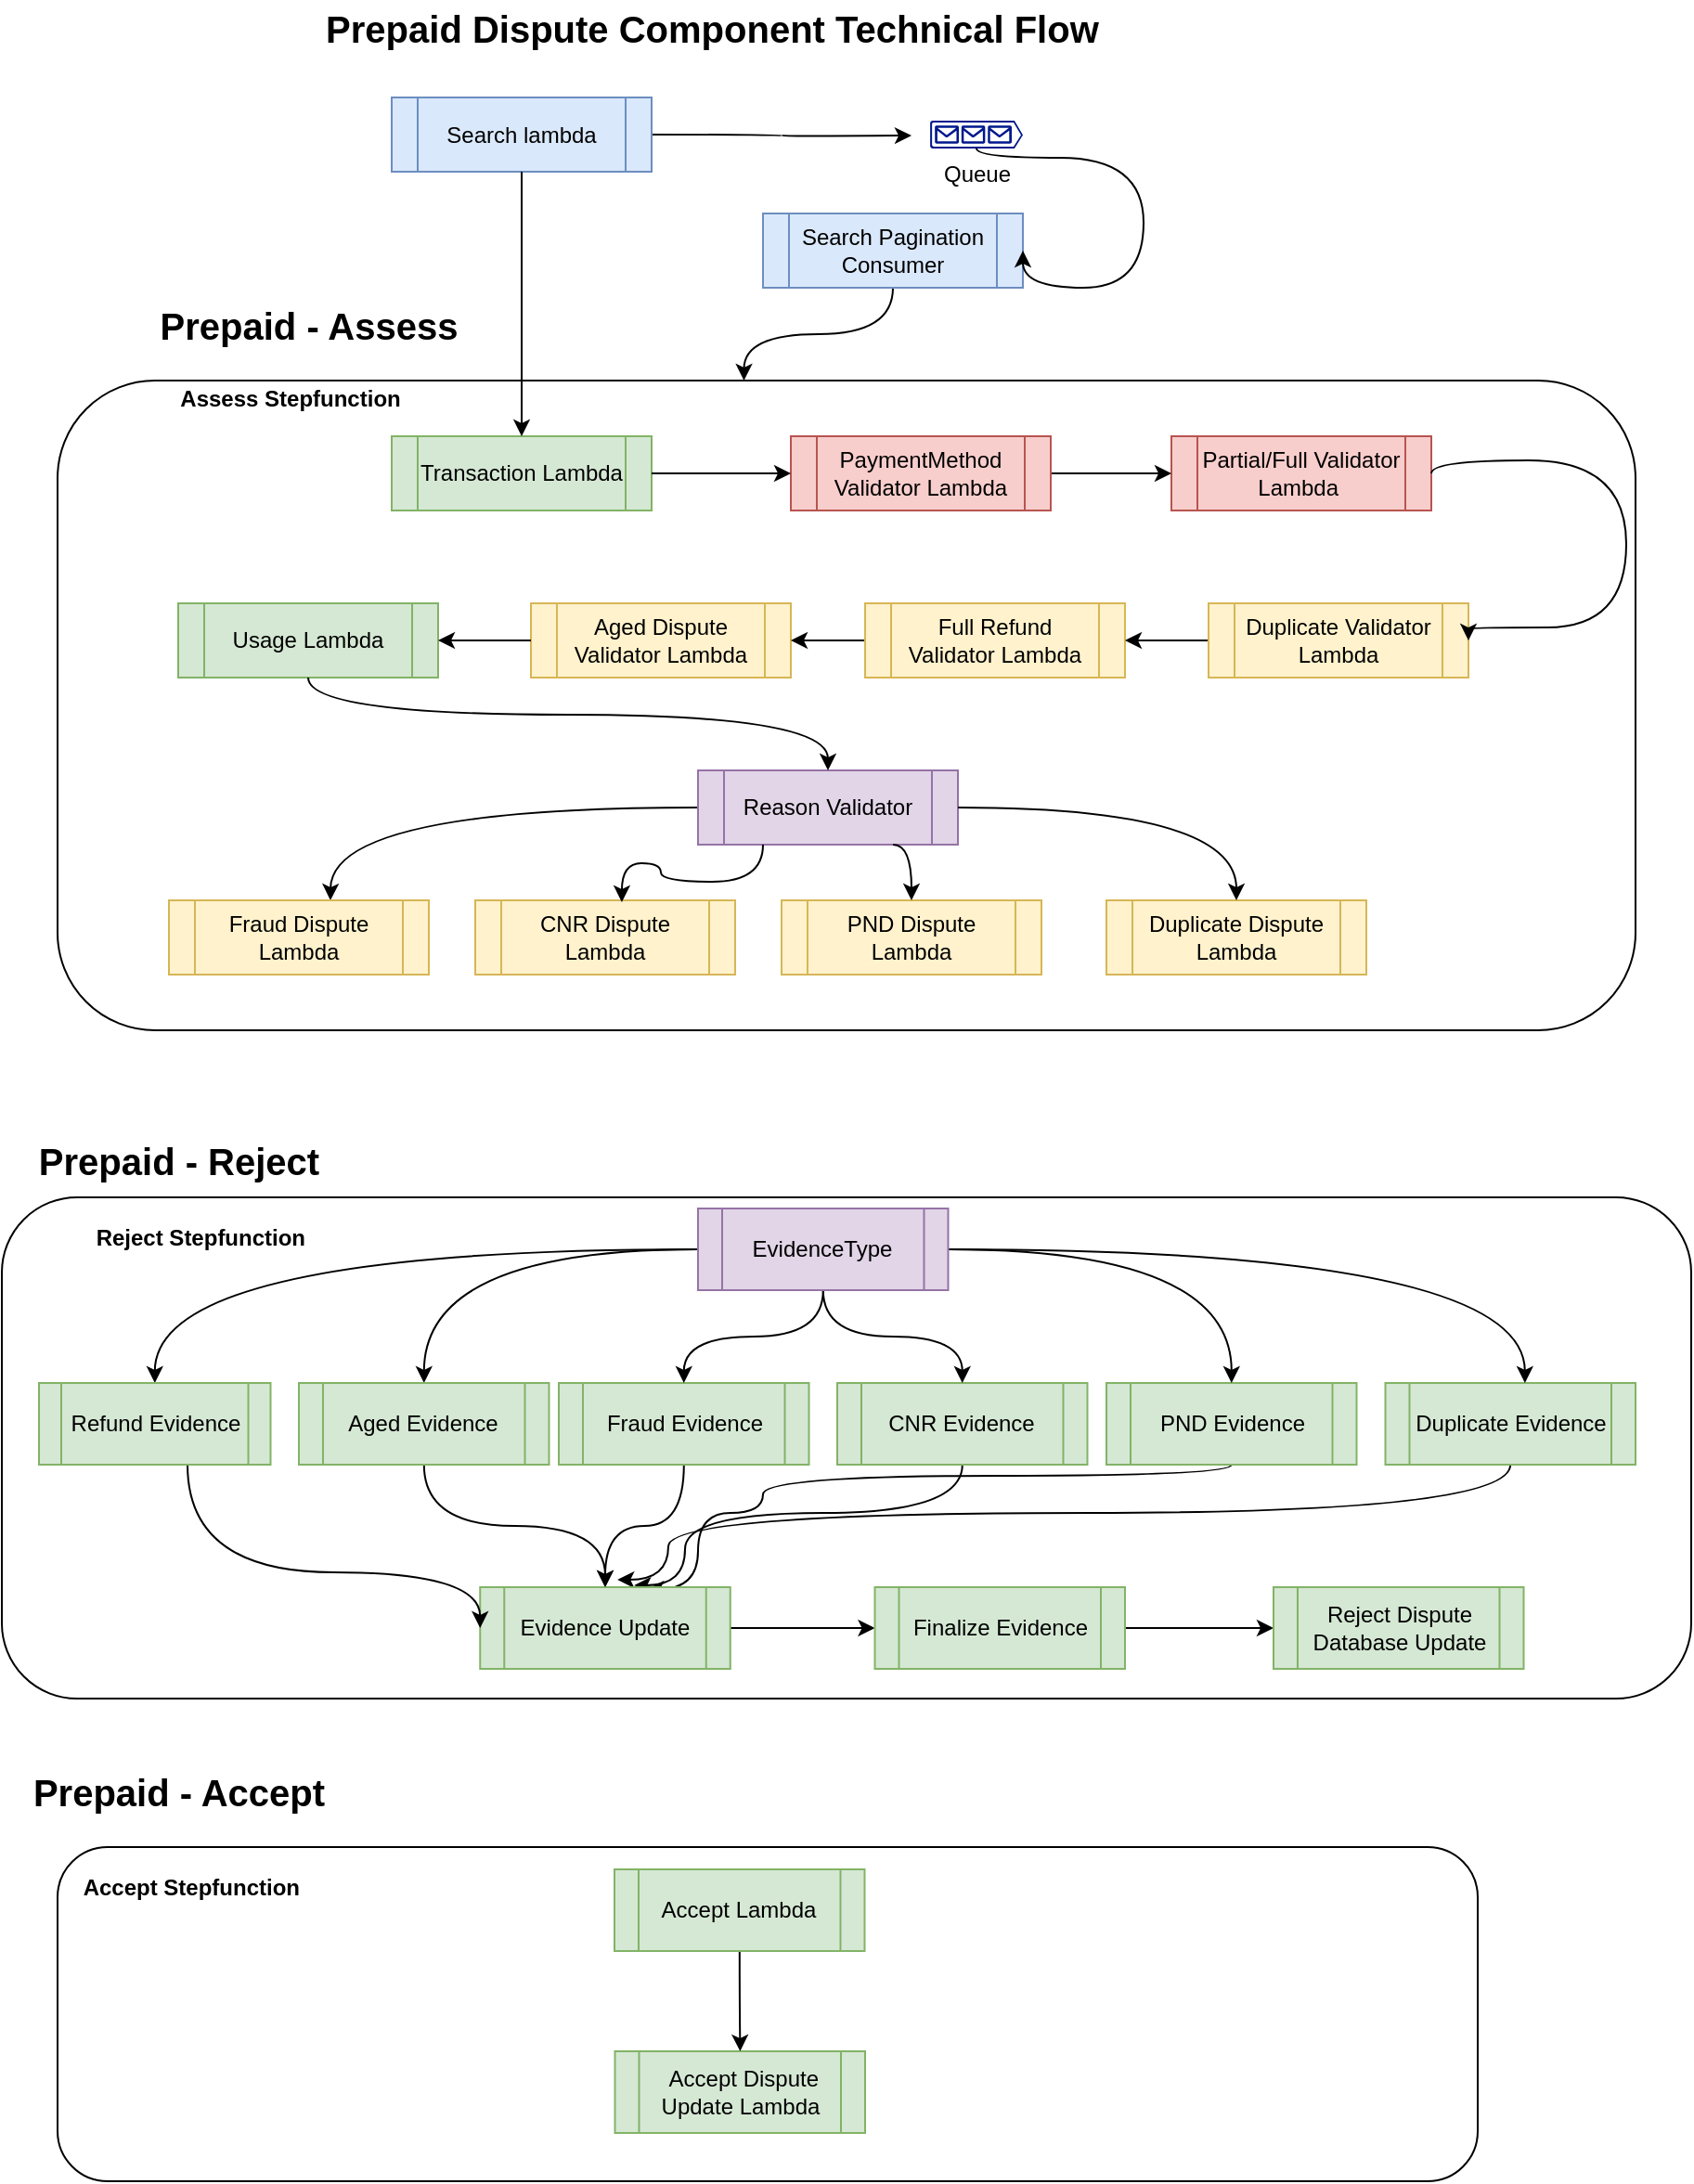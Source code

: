 <mxfile version="13.3.5" type="github">
  <diagram id="5Ps8DPQP4dzoudTF8kvC" name="Page-1">
    <mxGraphModel dx="1876" dy="386" grid="1" gridSize="10" guides="1" tooltips="1" connect="1" arrows="1" fold="1" page="1" pageScale="1" pageWidth="850" pageHeight="1100" math="0" shadow="0">
      <root>
        <mxCell id="0" />
        <mxCell id="1" parent="0" />
        <mxCell id="fOBcQis6dA02SgnJ4kPp-112" value="" style="rounded=1;whiteSpace=wrap;html=1;" parent="1" vertex="1">
          <mxGeometry x="-10" y="210" width="850" height="350" as="geometry" />
        </mxCell>
        <mxCell id="fOBcQis6dA02SgnJ4kPp-39" value="&lt;b&gt;&lt;font style=&quot;font-size: 20px&quot;&gt;Prepaid - Assess&lt;/font&gt;&lt;/b&gt;" style="text;html=1;align=center;verticalAlign=middle;resizable=0;points=[];autosize=1;" parent="1" vertex="1">
          <mxGeometry x="35" y="170" width="180" height="20" as="geometry" />
        </mxCell>
        <mxCell id="fOBcQis6dA02SgnJ4kPp-42" value="&lt;b&gt;&lt;font style=&quot;font-size: 20px&quot;&gt;Prepaid - Accept&lt;/font&gt;&lt;/b&gt;" style="text;html=1;align=center;verticalAlign=middle;resizable=0;points=[];autosize=1;" parent="1" vertex="1">
          <mxGeometry x="-30" y="960" width="170" height="20" as="geometry" />
        </mxCell>
        <mxCell id="DvML0EZWMKIMX1QM7t6k-17" style="edgeStyle=orthogonalEdgeStyle;curved=1;rounded=0;orthogonalLoop=1;jettySize=auto;html=1;" edge="1" parent="1" source="fOBcQis6dA02SgnJ4kPp-1">
          <mxGeometry relative="1" as="geometry">
            <mxPoint x="450" y="78" as="targetPoint" />
          </mxGeometry>
        </mxCell>
        <mxCell id="fOBcQis6dA02SgnJ4kPp-1" value="Search lambda" style="shape=process;whiteSpace=wrap;html=1;backgroundOutline=1;fillColor=#dae8fc;strokeColor=#6c8ebf;" parent="1" vertex="1">
          <mxGeometry x="170" y="57.5" width="140" height="40" as="geometry" />
        </mxCell>
        <mxCell id="DvML0EZWMKIMX1QM7t6k-20" style="edgeStyle=orthogonalEdgeStyle;curved=1;rounded=0;orthogonalLoop=1;jettySize=auto;html=1;entryX=0.435;entryY=0;entryDx=0;entryDy=0;entryPerimeter=0;" edge="1" parent="1" source="DvML0EZWMKIMX1QM7t6k-11" target="fOBcQis6dA02SgnJ4kPp-112">
          <mxGeometry relative="1" as="geometry" />
        </mxCell>
        <mxCell id="DvML0EZWMKIMX1QM7t6k-11" value="Search Pagination Consumer" style="shape=process;whiteSpace=wrap;html=1;backgroundOutline=1;fillColor=#dae8fc;strokeColor=#6c8ebf;" vertex="1" parent="1">
          <mxGeometry x="370" y="120" width="140" height="40" as="geometry" />
        </mxCell>
        <mxCell id="fOBcQis6dA02SgnJ4kPp-2" value="Aged Dispute Validator Lambda" style="shape=process;whiteSpace=wrap;html=1;backgroundOutline=1;fillColor=#fff2cc;strokeColor=#d6b656;" parent="1" vertex="1">
          <mxGeometry x="245" y="330" width="140" height="40" as="geometry" />
        </mxCell>
        <mxCell id="fOBcQis6dA02SgnJ4kPp-4" value="Partial/Full Validator Lambda&amp;nbsp;" style="shape=process;whiteSpace=wrap;html=1;backgroundOutline=1;fillColor=#f8cecc;strokeColor=#b85450;" parent="1" vertex="1">
          <mxGeometry x="590" y="240" width="140" height="40" as="geometry" />
        </mxCell>
        <mxCell id="fOBcQis6dA02SgnJ4kPp-8" value="Transaction Lambda" style="shape=process;whiteSpace=wrap;html=1;backgroundOutline=1;fillColor=#d5e8d4;strokeColor=#82b366;" parent="1" vertex="1">
          <mxGeometry x="170" y="240" width="140" height="40" as="geometry" />
        </mxCell>
        <mxCell id="fOBcQis6dA02SgnJ4kPp-9" value="" style="edgeStyle=orthogonalEdgeStyle;rounded=0;orthogonalLoop=1;jettySize=auto;html=1;" parent="1" source="fOBcQis6dA02SgnJ4kPp-1" target="fOBcQis6dA02SgnJ4kPp-8" edge="1">
          <mxGeometry relative="1" as="geometry" />
        </mxCell>
        <mxCell id="fOBcQis6dA02SgnJ4kPp-23" value="" style="edgeStyle=entityRelationEdgeStyle;rounded=0;orthogonalLoop=1;jettySize=auto;html=1;" parent="1" source="fOBcQis6dA02SgnJ4kPp-12" target="fOBcQis6dA02SgnJ4kPp-2" edge="1">
          <mxGeometry relative="1" as="geometry" />
        </mxCell>
        <mxCell id="fOBcQis6dA02SgnJ4kPp-12" value="Full Refund Validator Lambda" style="shape=process;whiteSpace=wrap;html=1;backgroundOutline=1;fillColor=#fff2cc;strokeColor=#d6b656;" parent="1" vertex="1">
          <mxGeometry x="425" y="330" width="140" height="40" as="geometry" />
        </mxCell>
        <mxCell id="fOBcQis6dA02SgnJ4kPp-18" value="" style="edgeStyle=orthogonalEdgeStyle;rounded=0;orthogonalLoop=1;jettySize=auto;html=1;" parent="1" source="fOBcQis6dA02SgnJ4kPp-13" target="fOBcQis6dA02SgnJ4kPp-4" edge="1">
          <mxGeometry relative="1" as="geometry" />
        </mxCell>
        <mxCell id="fOBcQis6dA02SgnJ4kPp-13" value="PaymentMethod Validator Lambda" style="shape=process;whiteSpace=wrap;html=1;backgroundOutline=1;fillColor=#f8cecc;strokeColor=#b85450;" parent="1" vertex="1">
          <mxGeometry x="385" y="240" width="140" height="40" as="geometry" />
        </mxCell>
        <mxCell id="fOBcQis6dA02SgnJ4kPp-17" value="" style="edgeStyle=orthogonalEdgeStyle;rounded=0;orthogonalLoop=1;jettySize=auto;html=1;" parent="1" source="fOBcQis6dA02SgnJ4kPp-8" target="fOBcQis6dA02SgnJ4kPp-13" edge="1">
          <mxGeometry relative="1" as="geometry" />
        </mxCell>
        <mxCell id="fOBcQis6dA02SgnJ4kPp-22" value="" style="edgeStyle=entityRelationEdgeStyle;rounded=0;orthogonalLoop=1;jettySize=auto;html=1;" parent="1" source="fOBcQis6dA02SgnJ4kPp-14" target="fOBcQis6dA02SgnJ4kPp-12" edge="1">
          <mxGeometry relative="1" as="geometry" />
        </mxCell>
        <mxCell id="fOBcQis6dA02SgnJ4kPp-14" value="Duplicate Validator Lambda" style="shape=process;whiteSpace=wrap;html=1;backgroundOutline=1;fillColor=#fff2cc;strokeColor=#d6b656;" parent="1" vertex="1">
          <mxGeometry x="610" y="330" width="140" height="40" as="geometry" />
        </mxCell>
        <mxCell id="fOBcQis6dA02SgnJ4kPp-21" style="edgeStyle=orthogonalEdgeStyle;rounded=0;orthogonalLoop=1;jettySize=auto;html=1;entryX=1;entryY=0.5;entryDx=0;entryDy=0;curved=1;exitX=1;exitY=0.5;exitDx=0;exitDy=0;" parent="1" source="fOBcQis6dA02SgnJ4kPp-4" target="fOBcQis6dA02SgnJ4kPp-14" edge="1">
          <mxGeometry relative="1" as="geometry">
            <Array as="points">
              <mxPoint x="835" y="253" />
              <mxPoint x="835" y="343" />
            </Array>
          </mxGeometry>
        </mxCell>
        <mxCell id="fOBcQis6dA02SgnJ4kPp-15" value="Usage Lambda" style="shape=process;whiteSpace=wrap;html=1;backgroundOutline=1;fillColor=#d5e8d4;strokeColor=#82b366;" parent="1" vertex="1">
          <mxGeometry x="55" y="330" width="140" height="40" as="geometry" />
        </mxCell>
        <mxCell id="fOBcQis6dA02SgnJ4kPp-24" value="" style="edgeStyle=entityRelationEdgeStyle;rounded=0;orthogonalLoop=1;jettySize=auto;html=1;" parent="1" source="fOBcQis6dA02SgnJ4kPp-2" target="fOBcQis6dA02SgnJ4kPp-15" edge="1">
          <mxGeometry relative="1" as="geometry" />
        </mxCell>
        <mxCell id="fOBcQis6dA02SgnJ4kPp-31" style="edgeStyle=orthogonalEdgeStyle;curved=1;rounded=0;orthogonalLoop=1;jettySize=auto;html=1;entryX=0.657;entryY=0;entryDx=0;entryDy=0;entryPerimeter=0;" parent="1" source="fOBcQis6dA02SgnJ4kPp-16" edge="1">
          <mxGeometry relative="1" as="geometry">
            <mxPoint x="136.98" y="490" as="targetPoint" />
          </mxGeometry>
        </mxCell>
        <mxCell id="fOBcQis6dA02SgnJ4kPp-16" value="Reason Validator" style="shape=process;whiteSpace=wrap;html=1;backgroundOutline=1;fillColor=#e1d5e7;strokeColor=#9673a6;" parent="1" vertex="1">
          <mxGeometry x="335" y="420" width="140" height="40" as="geometry" />
        </mxCell>
        <mxCell id="fOBcQis6dA02SgnJ4kPp-30" style="edgeStyle=orthogonalEdgeStyle;rounded=0;orthogonalLoop=1;jettySize=auto;html=1;entryX=0.5;entryY=0;entryDx=0;entryDy=0;curved=1;" parent="1" source="fOBcQis6dA02SgnJ4kPp-15" target="fOBcQis6dA02SgnJ4kPp-16" edge="1">
          <mxGeometry relative="1" as="geometry">
            <Array as="points">
              <mxPoint x="125" y="390" />
              <mxPoint x="405" y="390" />
            </Array>
          </mxGeometry>
        </mxCell>
        <mxCell id="fOBcQis6dA02SgnJ4kPp-26" value="CNR Dispute Lambda" style="shape=process;whiteSpace=wrap;html=1;backgroundOutline=1;fillColor=#fff2cc;strokeColor=#d6b656;" parent="1" vertex="1">
          <mxGeometry x="215" y="490" width="140" height="40" as="geometry" />
        </mxCell>
        <mxCell id="fOBcQis6dA02SgnJ4kPp-32" style="edgeStyle=orthogonalEdgeStyle;curved=1;rounded=0;orthogonalLoop=1;jettySize=auto;html=1;exitX=0.25;exitY=1;exitDx=0;exitDy=0;entryX=0.564;entryY=0.025;entryDx=0;entryDy=0;entryPerimeter=0;" parent="1" source="fOBcQis6dA02SgnJ4kPp-16" target="fOBcQis6dA02SgnJ4kPp-26" edge="1">
          <mxGeometry relative="1" as="geometry" />
        </mxCell>
        <mxCell id="fOBcQis6dA02SgnJ4kPp-27" value="PND Dispute Lambda" style="shape=process;whiteSpace=wrap;html=1;backgroundOutline=1;fillColor=#fff2cc;strokeColor=#d6b656;" parent="1" vertex="1">
          <mxGeometry x="380" y="490" width="140" height="40" as="geometry" />
        </mxCell>
        <mxCell id="fOBcQis6dA02SgnJ4kPp-33" style="edgeStyle=orthogonalEdgeStyle;curved=1;rounded=0;orthogonalLoop=1;jettySize=auto;html=1;exitX=0.75;exitY=1;exitDx=0;exitDy=0;entryX=0.5;entryY=0;entryDx=0;entryDy=0;" parent="1" source="fOBcQis6dA02SgnJ4kPp-16" target="fOBcQis6dA02SgnJ4kPp-27" edge="1">
          <mxGeometry relative="1" as="geometry" />
        </mxCell>
        <mxCell id="fOBcQis6dA02SgnJ4kPp-28" value="Duplicate Dispute Lambda" style="shape=process;whiteSpace=wrap;html=1;backgroundOutline=1;fillColor=#fff2cc;strokeColor=#d6b656;" parent="1" vertex="1">
          <mxGeometry x="555" y="490" width="140" height="40" as="geometry" />
        </mxCell>
        <mxCell id="fOBcQis6dA02SgnJ4kPp-34" style="edgeStyle=orthogonalEdgeStyle;curved=1;rounded=0;orthogonalLoop=1;jettySize=auto;html=1;entryX=0.5;entryY=0;entryDx=0;entryDy=0;" parent="1" source="fOBcQis6dA02SgnJ4kPp-16" target="fOBcQis6dA02SgnJ4kPp-28" edge="1">
          <mxGeometry relative="1" as="geometry" />
        </mxCell>
        <mxCell id="fOBcQis6dA02SgnJ4kPp-25" value="Fraud Dispute Lambda" style="shape=process;whiteSpace=wrap;html=1;backgroundOutline=1;fillColor=#fff2cc;strokeColor=#d6b656;" parent="1" vertex="1">
          <mxGeometry x="50" y="490" width="140" height="40" as="geometry" />
        </mxCell>
        <mxCell id="fOBcQis6dA02SgnJ4kPp-113" value="&lt;b&gt;Assess Stepfunction&lt;/b&gt;" style="text;html=1;align=center;verticalAlign=middle;resizable=0;points=[];autosize=1;" parent="1" vertex="1">
          <mxGeometry x="50" y="210" width="130" height="20" as="geometry" />
        </mxCell>
        <mxCell id="fOBcQis6dA02SgnJ4kPp-41" value="&lt;b&gt;&lt;font style=&quot;font-size: 20px&quot;&gt;Prepaid - Reject&lt;/font&gt;&lt;/b&gt;" style="text;html=1;align=center;verticalAlign=middle;resizable=0;points=[];autosize=1;" parent="1" vertex="1">
          <mxGeometry x="-30" y="620" width="170" height="20" as="geometry" />
        </mxCell>
        <mxCell id="fOBcQis6dA02SgnJ4kPp-115" value="" style="rounded=1;whiteSpace=wrap;html=1;" parent="1" vertex="1">
          <mxGeometry x="-40" y="650" width="910" height="270" as="geometry" />
        </mxCell>
        <mxCell id="DvML0EZWMKIMX1QM7t6k-4" style="edgeStyle=orthogonalEdgeStyle;curved=1;rounded=0;orthogonalLoop=1;jettySize=auto;html=1;" edge="1" parent="1" source="fOBcQis6dA02SgnJ4kPp-96" target="fOBcQis6dA02SgnJ4kPp-100">
          <mxGeometry relative="1" as="geometry" />
        </mxCell>
        <mxCell id="fOBcQis6dA02SgnJ4kPp-96" value="Fraud Evidence" style="shape=process;whiteSpace=wrap;html=1;backgroundOutline=1;fillColor=#d5e8d4;strokeColor=#82b366;" parent="1" vertex="1">
          <mxGeometry x="260.005" y="750" width="134.75" height="44" as="geometry" />
        </mxCell>
        <mxCell id="DvML0EZWMKIMX1QM7t6k-5" style="edgeStyle=orthogonalEdgeStyle;curved=1;rounded=0;orthogonalLoop=1;jettySize=auto;html=1;entryX=0.616;entryY=-0.023;entryDx=0;entryDy=0;entryPerimeter=0;" edge="1" parent="1" source="fOBcQis6dA02SgnJ4kPp-97" target="fOBcQis6dA02SgnJ4kPp-100">
          <mxGeometry relative="1" as="geometry">
            <mxPoint x="320" y="820" as="targetPoint" />
            <Array as="points">
              <mxPoint x="477" y="820" />
              <mxPoint x="328" y="820" />
            </Array>
          </mxGeometry>
        </mxCell>
        <mxCell id="fOBcQis6dA02SgnJ4kPp-97" value="CNR Evidence" style="shape=process;whiteSpace=wrap;html=1;backgroundOutline=1;fillColor=#d5e8d4;strokeColor=#82b366;" parent="1" vertex="1">
          <mxGeometry x="409.995" y="750" width="134.75" height="44" as="geometry" />
        </mxCell>
        <mxCell id="DvML0EZWMKIMX1QM7t6k-6" style="edgeStyle=orthogonalEdgeStyle;curved=1;rounded=0;orthogonalLoop=1;jettySize=auto;html=1;entryX=0.668;entryY=0.023;entryDx=0;entryDy=0;entryPerimeter=0;" edge="1" parent="1" source="fOBcQis6dA02SgnJ4kPp-98" target="fOBcQis6dA02SgnJ4kPp-100">
          <mxGeometry relative="1" as="geometry">
            <mxPoint x="370" y="820" as="targetPoint" />
            <Array as="points">
              <mxPoint x="622" y="800" />
              <mxPoint x="370" y="800" />
              <mxPoint x="370" y="820" />
              <mxPoint x="335" y="820" />
            </Array>
          </mxGeometry>
        </mxCell>
        <mxCell id="fOBcQis6dA02SgnJ4kPp-98" value="PND Evidence" style="shape=process;whiteSpace=wrap;html=1;backgroundOutline=1;fillColor=#d5e8d4;strokeColor=#82b366;" parent="1" vertex="1">
          <mxGeometry x="555.003" y="750" width="134.75" height="44" as="geometry" />
        </mxCell>
        <mxCell id="DvML0EZWMKIMX1QM7t6k-7" style="edgeStyle=orthogonalEdgeStyle;curved=1;rounded=0;orthogonalLoop=1;jettySize=auto;html=1;entryX=0.549;entryY=-0.091;entryDx=0;entryDy=0;entryPerimeter=0;" edge="1" parent="1" source="fOBcQis6dA02SgnJ4kPp-99" target="fOBcQis6dA02SgnJ4kPp-100">
          <mxGeometry relative="1" as="geometry">
            <Array as="points">
              <mxPoint x="773" y="820" />
              <mxPoint x="319" y="820" />
            </Array>
          </mxGeometry>
        </mxCell>
        <mxCell id="fOBcQis6dA02SgnJ4kPp-99" value="Duplicate Evidence" style="shape=process;whiteSpace=wrap;html=1;backgroundOutline=1;fillColor=#d5e8d4;strokeColor=#82b366;" parent="1" vertex="1">
          <mxGeometry x="705.245" y="750" width="134.75" height="44" as="geometry" />
        </mxCell>
        <mxCell id="DvML0EZWMKIMX1QM7t6k-8" style="edgeStyle=orthogonalEdgeStyle;curved=1;rounded=0;orthogonalLoop=1;jettySize=auto;html=1;" edge="1" parent="1" source="fOBcQis6dA02SgnJ4kPp-100" target="DvML0EZWMKIMX1QM7t6k-1">
          <mxGeometry relative="1" as="geometry" />
        </mxCell>
        <mxCell id="fOBcQis6dA02SgnJ4kPp-100" value="Evidence Update" style="shape=process;whiteSpace=wrap;html=1;backgroundOutline=1;fillColor=#d5e8d4;strokeColor=#82b366;" parent="1" vertex="1">
          <mxGeometry x="217.625" y="860" width="134.75" height="44" as="geometry" />
        </mxCell>
        <mxCell id="fOBcQis6dA02SgnJ4kPp-116" value="&lt;b&gt;&amp;nbsp;Reject Stepfunction&lt;/b&gt;" style="text;html=1;align=center;verticalAlign=middle;resizable=0;points=[];autosize=1;" parent="1" vertex="1">
          <mxGeometry x="-0.375" y="662" width="130" height="20" as="geometry" />
        </mxCell>
        <mxCell id="fOBcQis6dA02SgnJ4kPp-120" style="edgeStyle=orthogonalEdgeStyle;curved=1;rounded=0;orthogonalLoop=1;jettySize=auto;html=1;entryX=0.5;entryY=0;entryDx=0;entryDy=0;" parent="1" source="fOBcQis6dA02SgnJ4kPp-119" target="fOBcQis6dA02SgnJ4kPp-96" edge="1">
          <mxGeometry relative="1" as="geometry" />
        </mxCell>
        <mxCell id="fOBcQis6dA02SgnJ4kPp-121" style="edgeStyle=orthogonalEdgeStyle;curved=1;rounded=0;orthogonalLoop=1;jettySize=auto;html=1;entryX=0.5;entryY=0;entryDx=0;entryDy=0;" parent="1" source="fOBcQis6dA02SgnJ4kPp-119" target="fOBcQis6dA02SgnJ4kPp-97" edge="1">
          <mxGeometry relative="1" as="geometry" />
        </mxCell>
        <mxCell id="fOBcQis6dA02SgnJ4kPp-122" style="edgeStyle=orthogonalEdgeStyle;curved=1;rounded=0;orthogonalLoop=1;jettySize=auto;html=1;" parent="1" source="fOBcQis6dA02SgnJ4kPp-119" target="fOBcQis6dA02SgnJ4kPp-98" edge="1">
          <mxGeometry relative="1" as="geometry" />
        </mxCell>
        <mxCell id="fOBcQis6dA02SgnJ4kPp-123" style="edgeStyle=orthogonalEdgeStyle;curved=1;rounded=0;orthogonalLoop=1;jettySize=auto;html=1;entryX=0.558;entryY=0;entryDx=0;entryDy=0;entryPerimeter=0;" parent="1" source="fOBcQis6dA02SgnJ4kPp-119" target="fOBcQis6dA02SgnJ4kPp-99" edge="1">
          <mxGeometry relative="1" as="geometry" />
        </mxCell>
        <mxCell id="fOBcQis6dA02SgnJ4kPp-144" style="edgeStyle=orthogonalEdgeStyle;curved=1;rounded=0;orthogonalLoop=1;jettySize=auto;html=1;" parent="1" source="fOBcQis6dA02SgnJ4kPp-119" target="fOBcQis6dA02SgnJ4kPp-142" edge="1">
          <mxGeometry relative="1" as="geometry" />
        </mxCell>
        <mxCell id="fOBcQis6dA02SgnJ4kPp-145" style="edgeStyle=orthogonalEdgeStyle;curved=1;rounded=0;orthogonalLoop=1;jettySize=auto;html=1;" parent="1" source="fOBcQis6dA02SgnJ4kPp-119" target="fOBcQis6dA02SgnJ4kPp-141" edge="1">
          <mxGeometry relative="1" as="geometry" />
        </mxCell>
        <mxCell id="fOBcQis6dA02SgnJ4kPp-119" value="EvidenceType" style="shape=process;whiteSpace=wrap;html=1;backgroundOutline=1;fillColor=#e1d5e7;strokeColor=#9673a6;" parent="1" vertex="1">
          <mxGeometry x="334.995" y="656" width="134.75" height="44" as="geometry" />
        </mxCell>
        <mxCell id="fOBcQis6dA02SgnJ4kPp-124" value="" style="rounded=1;whiteSpace=wrap;html=1;" parent="1" vertex="1">
          <mxGeometry x="-10" y="1000" width="765" height="180" as="geometry" />
        </mxCell>
        <mxCell id="fOBcQis6dA02SgnJ4kPp-129" value="&amp;nbsp;Accept Dispute Update Lambda" style="shape=process;whiteSpace=wrap;html=1;backgroundOutline=1;fillColor=#d5e8d4;strokeColor=#82b366;" parent="1" vertex="1">
          <mxGeometry x="290.255" y="1110" width="134.75" height="44" as="geometry" />
        </mxCell>
        <mxCell id="fOBcQis6dA02SgnJ4kPp-134" value="&lt;b&gt;&amp;nbsp;Accept Stepfunction&lt;/b&gt;" style="text;html=1;align=center;verticalAlign=middle;resizable=0;points=[];autosize=1;" parent="1" vertex="1">
          <mxGeometry x="-10.375" y="1012" width="140" height="20" as="geometry" />
        </mxCell>
        <mxCell id="fOBcQis6dA02SgnJ4kPp-140" style="edgeStyle=orthogonalEdgeStyle;curved=1;rounded=0;orthogonalLoop=1;jettySize=auto;html=1;" parent="1" source="fOBcQis6dA02SgnJ4kPp-139" target="fOBcQis6dA02SgnJ4kPp-129" edge="1">
          <mxGeometry relative="1" as="geometry" />
        </mxCell>
        <mxCell id="fOBcQis6dA02SgnJ4kPp-139" value="Accept Lambda" style="shape=process;whiteSpace=wrap;html=1;backgroundOutline=1;fillColor=#d5e8d4;strokeColor=#82b366;" parent="1" vertex="1">
          <mxGeometry x="289.995" y="1012" width="134.75" height="44" as="geometry" />
        </mxCell>
        <mxCell id="DvML0EZWMKIMX1QM7t6k-3" style="edgeStyle=orthogonalEdgeStyle;curved=1;rounded=0;orthogonalLoop=1;jettySize=auto;html=1;" edge="1" parent="1" source="fOBcQis6dA02SgnJ4kPp-141" target="fOBcQis6dA02SgnJ4kPp-100">
          <mxGeometry relative="1" as="geometry" />
        </mxCell>
        <mxCell id="fOBcQis6dA02SgnJ4kPp-141" value="Aged Evidence" style="shape=process;whiteSpace=wrap;html=1;backgroundOutline=1;fillColor=#d5e8d4;strokeColor=#82b366;" parent="1" vertex="1">
          <mxGeometry x="119.995" y="750" width="134.75" height="44" as="geometry" />
        </mxCell>
        <mxCell id="DvML0EZWMKIMX1QM7t6k-2" style="edgeStyle=orthogonalEdgeStyle;curved=1;rounded=0;orthogonalLoop=1;jettySize=auto;html=1;entryX=0;entryY=0.5;entryDx=0;entryDy=0;" edge="1" parent="1" source="fOBcQis6dA02SgnJ4kPp-142" target="fOBcQis6dA02SgnJ4kPp-100">
          <mxGeometry relative="1" as="geometry">
            <Array as="points">
              <mxPoint x="60" y="852" />
            </Array>
          </mxGeometry>
        </mxCell>
        <mxCell id="fOBcQis6dA02SgnJ4kPp-142" value="Refund Evidence" style="shape=process;whiteSpace=wrap;html=1;backgroundOutline=1;fillColor=#d5e8d4;strokeColor=#82b366;" parent="1" vertex="1">
          <mxGeometry x="-20" y="750" width="124.75" height="44" as="geometry" />
        </mxCell>
        <mxCell id="DvML0EZWMKIMX1QM7t6k-10" value="" style="edgeStyle=orthogonalEdgeStyle;curved=1;rounded=0;orthogonalLoop=1;jettySize=auto;html=1;" edge="1" parent="1" source="DvML0EZWMKIMX1QM7t6k-1" target="DvML0EZWMKIMX1QM7t6k-9">
          <mxGeometry relative="1" as="geometry" />
        </mxCell>
        <mxCell id="DvML0EZWMKIMX1QM7t6k-1" value="Finalize Evidence" style="shape=process;whiteSpace=wrap;html=1;backgroundOutline=1;fillColor=#d5e8d4;strokeColor=#82b366;" vertex="1" parent="1">
          <mxGeometry x="430.255" y="860" width="134.75" height="44" as="geometry" />
        </mxCell>
        <mxCell id="DvML0EZWMKIMX1QM7t6k-9" value="Reject Dispute Database Update" style="shape=process;whiteSpace=wrap;html=1;backgroundOutline=1;fillColor=#d5e8d4;strokeColor=#82b366;" vertex="1" parent="1">
          <mxGeometry x="645.005" y="860" width="134.75" height="44" as="geometry" />
        </mxCell>
        <mxCell id="DvML0EZWMKIMX1QM7t6k-19" style="edgeStyle=orthogonalEdgeStyle;curved=1;rounded=0;orthogonalLoop=1;jettySize=auto;html=1;entryX=1;entryY=0.5;entryDx=0;entryDy=0;" edge="1" parent="1" source="DvML0EZWMKIMX1QM7t6k-13" target="DvML0EZWMKIMX1QM7t6k-11">
          <mxGeometry relative="1" as="geometry">
            <Array as="points">
              <mxPoint x="575" y="90" />
              <mxPoint x="575" y="160" />
            </Array>
          </mxGeometry>
        </mxCell>
        <mxCell id="DvML0EZWMKIMX1QM7t6k-13" value="Queue" style="aspect=fixed;pointerEvents=1;shadow=0;dashed=0;html=1;strokeColor=none;labelPosition=center;verticalLabelPosition=bottom;verticalAlign=top;align=center;fillColor=#00188D;shape=mxgraph.azure.queue_generic" vertex="1" parent="1">
          <mxGeometry x="460" y="70" width="50" height="15" as="geometry" />
        </mxCell>
        <mxCell id="DvML0EZWMKIMX1QM7t6k-23" value="&lt;font style=&quot;font-size: 20px;&quot;&gt;&lt;b style=&quot;font-size: 20px;&quot;&gt;Prepaid Dispute Component Technical Flow&amp;nbsp;&lt;/b&gt;&lt;/font&gt;" style="text;html=1;align=center;verticalAlign=middle;resizable=0;points=[];autosize=1;fontSize=20;" vertex="1" parent="1">
          <mxGeometry x="125" y="5" width="440" height="30" as="geometry" />
        </mxCell>
      </root>
    </mxGraphModel>
  </diagram>
</mxfile>
